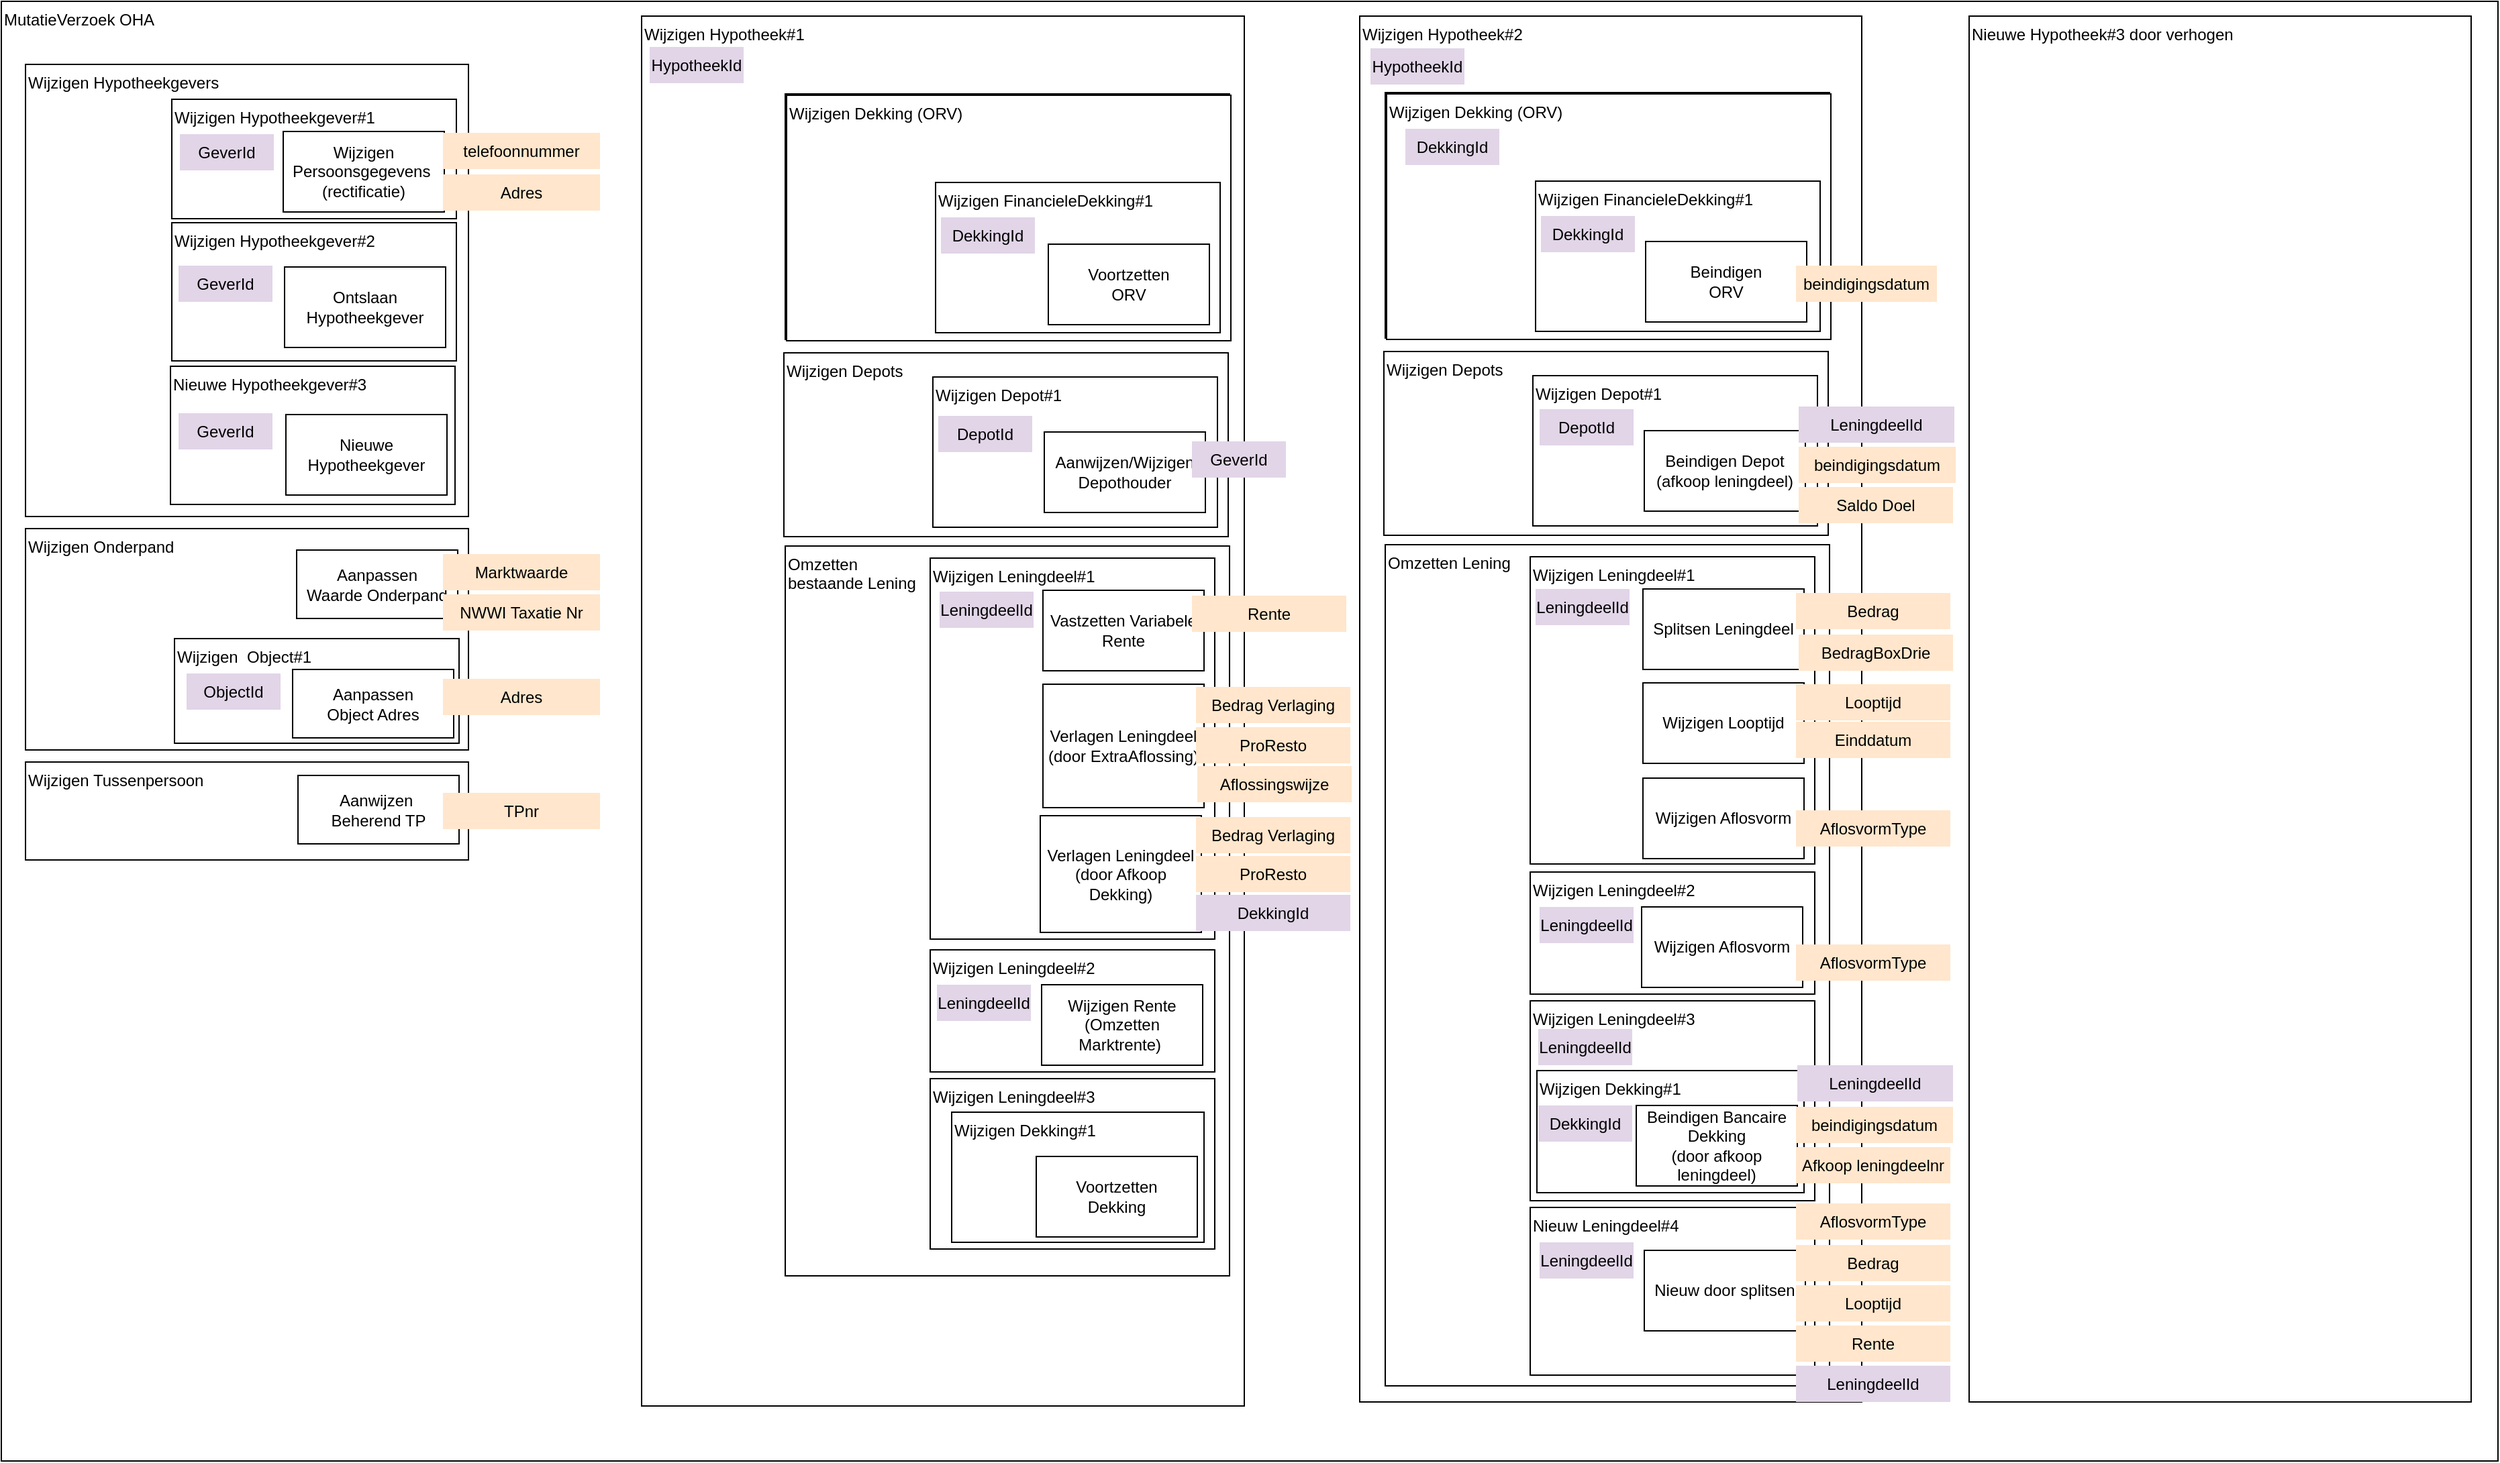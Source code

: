 <mxfile version="13.0.8" type="github">
  <diagram id="OkuMJF9a-q8lBB3-wfrb" name="Page-1">
    <mxGraphModel dx="2893" dy="848" grid="1" gridSize="1" guides="1" tooltips="1" connect="1" arrows="1" fold="1" page="1" pageScale="1" pageWidth="827" pageHeight="1169" math="0" shadow="0">
      <root>
        <mxCell id="0" />
        <mxCell id="1" parent="0" />
        <mxCell id="KkUKfHodeVphHft2NAD2-1" value="MutatieVerzoek OHA" style="rounded=0;whiteSpace=wrap;html=1;align=left;verticalAlign=top;" parent="1" vertex="1">
          <mxGeometry x="-804" y="14" width="1860" height="1088" as="geometry" />
        </mxCell>
        <mxCell id="KkUKfHodeVphHft2NAD2-10" value="Wijzigen Hypotheek#2" style="rounded=0;whiteSpace=wrap;html=1;align=left;verticalAlign=top;" parent="1" vertex="1">
          <mxGeometry x="208" y="25" width="374" height="1033" as="geometry" />
        </mxCell>
        <mxCell id="KkUKfHodeVphHft2NAD2-3" value="Omzetten Lening" style="rounded=0;whiteSpace=wrap;html=1;verticalAlign=top;align=left;" parent="1" vertex="1">
          <mxGeometry x="227" y="419" width="331" height="627" as="geometry" />
        </mxCell>
        <mxCell id="KkUKfHodeVphHft2NAD2-6" value="Wijzigen Hypotheekgevers" style="rounded=0;whiteSpace=wrap;html=1;verticalAlign=top;align=left;" parent="1" vertex="1">
          <mxGeometry x="-786" y="61" width="330" height="337" as="geometry" />
        </mxCell>
        <mxCell id="KkUKfHodeVphHft2NAD2-7" value="Wijzigen Leningdeel#1" style="rounded=0;whiteSpace=wrap;html=1;verticalAlign=top;align=left;" parent="1" vertex="1">
          <mxGeometry x="335" y="428" width="212" height="229" as="geometry" />
        </mxCell>
        <mxCell id="KkUKfHodeVphHft2NAD2-2" value="Wijzigen Aflosvorm" style="rounded=0;whiteSpace=wrap;html=1;" parent="1" vertex="1">
          <mxGeometry x="419" y="593" width="120" height="60" as="geometry" />
        </mxCell>
        <mxCell id="KkUKfHodeVphHft2NAD2-4" value="Splitsen Leningdeel" style="rounded=0;whiteSpace=wrap;html=1;" parent="1" vertex="1">
          <mxGeometry x="419" y="452" width="120" height="60" as="geometry" />
        </mxCell>
        <mxCell id="KkUKfHodeVphHft2NAD2-5" value="Wijzigen Looptijd" style="rounded=0;whiteSpace=wrap;html=1;" parent="1" vertex="1">
          <mxGeometry x="419" y="522" width="120" height="60" as="geometry" />
        </mxCell>
        <mxCell id="KkUKfHodeVphHft2NAD2-8" value="Wijzigen Leningdeel#2" style="rounded=0;whiteSpace=wrap;html=1;verticalAlign=top;align=left;" parent="1" vertex="1">
          <mxGeometry x="335" y="663" width="212" height="91" as="geometry" />
        </mxCell>
        <mxCell id="KkUKfHodeVphHft2NAD2-9" value="Wijzigen Aflosvorm" style="rounded=0;whiteSpace=wrap;html=1;" parent="1" vertex="1">
          <mxGeometry x="418" y="689" width="120" height="60" as="geometry" />
        </mxCell>
        <mxCell id="KkUKfHodeVphHft2NAD2-11" value="Wijzigen Hypotheekgever#2" style="rounded=0;whiteSpace=wrap;html=1;verticalAlign=top;align=left;" parent="1" vertex="1">
          <mxGeometry x="-677" y="179" width="212" height="103" as="geometry" />
        </mxCell>
        <mxCell id="KkUKfHodeVphHft2NAD2-12" value="Ontslaan Hypotheekgever" style="rounded=0;whiteSpace=wrap;html=1;" parent="1" vertex="1">
          <mxGeometry x="-593" y="212" width="120" height="60" as="geometry" />
        </mxCell>
        <mxCell id="KkUKfHodeVphHft2NAD2-13" value="Wijzigen Hypotheekgever#1" style="rounded=0;whiteSpace=wrap;html=1;verticalAlign=top;align=left;" parent="1" vertex="1">
          <mxGeometry x="-677" y="87" width="212" height="89" as="geometry" />
        </mxCell>
        <mxCell id="KkUKfHodeVphHft2NAD2-14" value="Wijzigen Onderpand" style="rounded=0;whiteSpace=wrap;html=1;verticalAlign=top;align=left;" parent="1" vertex="1">
          <mxGeometry x="-786" y="407" width="330" height="165" as="geometry" />
        </mxCell>
        <mxCell id="KkUKfHodeVphHft2NAD2-15" value="Wijzigen&amp;nbsp; Object#1" style="rounded=0;whiteSpace=wrap;html=1;verticalAlign=top;align=left;" parent="1" vertex="1">
          <mxGeometry x="-675" y="489" width="212" height="78" as="geometry" />
        </mxCell>
        <mxCell id="KkUKfHodeVphHft2NAD2-16" value="Aanpassen&lt;br&gt;Object Adres" style="rounded=0;whiteSpace=wrap;html=1;" parent="1" vertex="1">
          <mxGeometry x="-587" y="512" width="120" height="51" as="geometry" />
        </mxCell>
        <mxCell id="9k2q3XVofTL7r0aBSs2--1" value="Wijzigen Persoonsgegevens&amp;nbsp;&lt;br&gt;(rectificatie)" style="rounded=0;whiteSpace=wrap;html=1;" vertex="1" parent="1">
          <mxGeometry x="-594" y="111" width="120" height="60" as="geometry" />
        </mxCell>
        <mxCell id="9k2q3XVofTL7r0aBSs2--2" value="Wijzigen Hypotheek#1" style="rounded=0;whiteSpace=wrap;html=1;align=left;verticalAlign=top;" vertex="1" parent="1">
          <mxGeometry x="-327" y="25" width="449" height="1036" as="geometry" />
        </mxCell>
        <mxCell id="9k2q3XVofTL7r0aBSs2--3" value="Wijzigen Depots" style="rounded=0;whiteSpace=wrap;html=1;verticalAlign=top;align=left;" vertex="1" parent="1">
          <mxGeometry x="226" y="275" width="331" height="137" as="geometry" />
        </mxCell>
        <mxCell id="9k2q3XVofTL7r0aBSs2--4" value="Wijzigen Dekking (ORV)" style="rounded=0;whiteSpace=wrap;html=1;verticalAlign=top;align=left;" vertex="1" parent="1">
          <mxGeometry x="227" y="82" width="331" height="183" as="geometry" />
        </mxCell>
        <mxCell id="9k2q3XVofTL7r0aBSs2--5" value="Wijzigen Depot#1" style="rounded=0;whiteSpace=wrap;html=1;verticalAlign=top;align=left;" vertex="1" parent="1">
          <mxGeometry x="337" y="293" width="212" height="112" as="geometry" />
        </mxCell>
        <mxCell id="9k2q3XVofTL7r0aBSs2--6" value="Beindigen Depot&lt;br&gt;(afkoop leningdeel)" style="rounded=0;whiteSpace=wrap;html=1;" vertex="1" parent="1">
          <mxGeometry x="420" y="334" width="120" height="60" as="geometry" />
        </mxCell>
        <mxCell id="9k2q3XVofTL7r0aBSs2--7" value="Wijzigen FinancieleDekking#1" style="rounded=0;whiteSpace=wrap;html=1;verticalAlign=top;align=left;" vertex="1" parent="1">
          <mxGeometry x="338" y="147" width="212" height="112" as="geometry" />
        </mxCell>
        <mxCell id="9k2q3XVofTL7r0aBSs2--8" value="Voortzetten Dekking" style="rounded=0;whiteSpace=wrap;html=1;" vertex="1" parent="1">
          <mxGeometry x="421" y="193" width="120" height="60" as="geometry" />
        </mxCell>
        <mxCell id="9k2q3XVofTL7r0aBSs2--9" value="Wijzigen Leningdeel#3" style="rounded=0;whiteSpace=wrap;html=1;verticalAlign=top;align=left;" vertex="1" parent="1">
          <mxGeometry x="335" y="759" width="212" height="149" as="geometry" />
        </mxCell>
        <mxCell id="9k2q3XVofTL7r0aBSs2--10" value="Wijzigen Dekking#1" style="rounded=0;whiteSpace=wrap;html=1;verticalAlign=top;align=left;" vertex="1" parent="1">
          <mxGeometry x="340" y="811" width="199" height="91" as="geometry" />
        </mxCell>
        <mxCell id="9k2q3XVofTL7r0aBSs2--11" value="Beindigen Bancaire&lt;br&gt;Dekking&lt;br&gt;(door afkoop leningdeel)" style="rounded=0;whiteSpace=wrap;html=1;" vertex="1" parent="1">
          <mxGeometry x="414" y="837" width="120" height="60" as="geometry" />
        </mxCell>
        <mxCell id="9k2q3XVofTL7r0aBSs2--12" value="Wijzigen Tussenpersoon" style="rounded=0;whiteSpace=wrap;html=1;verticalAlign=top;align=left;" vertex="1" parent="1">
          <mxGeometry x="-786" y="581" width="330" height="73" as="geometry" />
        </mxCell>
        <mxCell id="9k2q3XVofTL7r0aBSs2--14" value="Aanwijzen&amp;nbsp;&lt;br&gt;Beherend TP" style="rounded=0;whiteSpace=wrap;html=1;" vertex="1" parent="1">
          <mxGeometry x="-583" y="591" width="120" height="51" as="geometry" />
        </mxCell>
        <mxCell id="9k2q3XVofTL7r0aBSs2--15" value="Aanpassen&lt;br&gt;Waarde Onderpand" style="rounded=0;whiteSpace=wrap;html=1;" vertex="1" parent="1">
          <mxGeometry x="-584" y="423" width="120" height="51" as="geometry" />
        </mxCell>
        <mxCell id="9k2q3XVofTL7r0aBSs2--16" value="Nieuwe Hypotheekgever#3" style="rounded=0;whiteSpace=wrap;html=1;verticalAlign=top;align=left;" vertex="1" parent="1">
          <mxGeometry x="-678" y="286" width="212" height="103" as="geometry" />
        </mxCell>
        <mxCell id="9k2q3XVofTL7r0aBSs2--17" value="Nieuwe Hypotheekgever" style="rounded=0;whiteSpace=wrap;html=1;" vertex="1" parent="1">
          <mxGeometry x="-592" y="322" width="120" height="60" as="geometry" />
        </mxCell>
        <mxCell id="9k2q3XVofTL7r0aBSs2--18" value="Wijzigen Dekking (ORV)" style="rounded=0;whiteSpace=wrap;html=1;verticalAlign=top;align=left;" vertex="1" parent="1">
          <mxGeometry x="228" y="83" width="331" height="183" as="geometry" />
        </mxCell>
        <mxCell id="9k2q3XVofTL7r0aBSs2--19" value="Wijzigen FinancieleDekking#1" style="rounded=0;whiteSpace=wrap;html=1;verticalAlign=top;align=left;" vertex="1" parent="1">
          <mxGeometry x="339" y="148" width="212" height="112" as="geometry" />
        </mxCell>
        <mxCell id="9k2q3XVofTL7r0aBSs2--20" value="Omzetten &lt;br&gt;bestaande Lening" style="rounded=0;whiteSpace=wrap;html=1;verticalAlign=top;align=left;" vertex="1" parent="1">
          <mxGeometry x="-220" y="420" width="331" height="544" as="geometry" />
        </mxCell>
        <mxCell id="9k2q3XVofTL7r0aBSs2--21" value="Wijzigen Leningdeel#1" style="rounded=0;whiteSpace=wrap;html=1;verticalAlign=top;align=left;" vertex="1" parent="1">
          <mxGeometry x="-112" y="429" width="212" height="284" as="geometry" />
        </mxCell>
        <mxCell id="9k2q3XVofTL7r0aBSs2--22" value="Verlagen Leningdeel&lt;br&gt;(door Afkoop Dekking)" style="rounded=0;whiteSpace=wrap;html=1;" vertex="1" parent="1">
          <mxGeometry x="-30" y="621" width="120" height="87" as="geometry" />
        </mxCell>
        <mxCell id="9k2q3XVofTL7r0aBSs2--23" value="Vastzetten Variabele Rente" style="rounded=0;whiteSpace=wrap;html=1;" vertex="1" parent="1">
          <mxGeometry x="-28" y="453" width="120" height="60" as="geometry" />
        </mxCell>
        <mxCell id="9k2q3XVofTL7r0aBSs2--24" value="Verlagen Leningdeel&lt;br&gt;(door ExtraAflossing)" style="rounded=0;whiteSpace=wrap;html=1;" vertex="1" parent="1">
          <mxGeometry x="-28" y="523" width="120" height="92" as="geometry" />
        </mxCell>
        <mxCell id="9k2q3XVofTL7r0aBSs2--25" value="Wijzigen Leningdeel#2" style="rounded=0;whiteSpace=wrap;html=1;verticalAlign=top;align=left;" vertex="1" parent="1">
          <mxGeometry x="-112" y="721" width="212" height="91" as="geometry" />
        </mxCell>
        <mxCell id="9k2q3XVofTL7r0aBSs2--26" value="&lt;span&gt;Wijzigen Rente&lt;br&gt;(Omzetten Marktrente)&amp;nbsp;&lt;/span&gt;" style="rounded=0;whiteSpace=wrap;html=1;" vertex="1" parent="1">
          <mxGeometry x="-29" y="747" width="120" height="60" as="geometry" />
        </mxCell>
        <mxCell id="9k2q3XVofTL7r0aBSs2--27" value="Wijzigen Depots" style="rounded=0;whiteSpace=wrap;html=1;verticalAlign=top;align=left;" vertex="1" parent="1">
          <mxGeometry x="-221" y="276" width="331" height="137" as="geometry" />
        </mxCell>
        <mxCell id="9k2q3XVofTL7r0aBSs2--28" value="Wijzigen Dekking (ORV)" style="rounded=0;whiteSpace=wrap;html=1;verticalAlign=top;align=left;" vertex="1" parent="1">
          <mxGeometry x="-220" y="83" width="331" height="183" as="geometry" />
        </mxCell>
        <mxCell id="9k2q3XVofTL7r0aBSs2--29" value="Wijzigen Depot#1" style="rounded=0;whiteSpace=wrap;html=1;verticalAlign=top;align=left;" vertex="1" parent="1">
          <mxGeometry x="-110" y="294" width="212" height="112" as="geometry" />
        </mxCell>
        <mxCell id="9k2q3XVofTL7r0aBSs2--30" value="Aanwijzen/Wijzigen Depothouder" style="rounded=0;whiteSpace=wrap;html=1;" vertex="1" parent="1">
          <mxGeometry x="-27" y="335" width="120" height="60" as="geometry" />
        </mxCell>
        <mxCell id="9k2q3XVofTL7r0aBSs2--31" value="Wijzigen FinancieleDekking#1" style="rounded=0;whiteSpace=wrap;html=1;verticalAlign=top;align=left;" vertex="1" parent="1">
          <mxGeometry x="-109" y="148" width="212" height="112" as="geometry" />
        </mxCell>
        <mxCell id="9k2q3XVofTL7r0aBSs2--32" value="Voortzetten Dekking" style="rounded=0;whiteSpace=wrap;html=1;" vertex="1" parent="1">
          <mxGeometry x="-26" y="194" width="120" height="60" as="geometry" />
        </mxCell>
        <mxCell id="9k2q3XVofTL7r0aBSs2--33" value="Wijzigen Leningdeel#3" style="rounded=0;whiteSpace=wrap;html=1;verticalAlign=top;align=left;" vertex="1" parent="1">
          <mxGeometry x="-112" y="817" width="212" height="127" as="geometry" />
        </mxCell>
        <mxCell id="9k2q3XVofTL7r0aBSs2--34" value="Wijzigen Dekking#1" style="rounded=0;whiteSpace=wrap;html=1;verticalAlign=top;align=left;" vertex="1" parent="1">
          <mxGeometry x="-96" y="842" width="188" height="97" as="geometry" />
        </mxCell>
        <mxCell id="9k2q3XVofTL7r0aBSs2--35" value="Voortzetten&lt;br&gt;Dekking" style="rounded=0;whiteSpace=wrap;html=1;" vertex="1" parent="1">
          <mxGeometry x="-33" y="875" width="120" height="60" as="geometry" />
        </mxCell>
        <mxCell id="9k2q3XVofTL7r0aBSs2--36" value="Wijzigen Dekking (ORV)" style="rounded=0;whiteSpace=wrap;html=1;verticalAlign=top;align=left;" vertex="1" parent="1">
          <mxGeometry x="-219" y="84" width="331" height="183" as="geometry" />
        </mxCell>
        <mxCell id="9k2q3XVofTL7r0aBSs2--37" value="Wijzigen FinancieleDekking#1" style="rounded=0;whiteSpace=wrap;html=1;verticalAlign=top;align=left;" vertex="1" parent="1">
          <mxGeometry x="-108" y="149" width="212" height="112" as="geometry" />
        </mxCell>
        <mxCell id="9k2q3XVofTL7r0aBSs2--38" value="Beindigen&lt;br&gt;ORV" style="rounded=0;whiteSpace=wrap;html=1;" vertex="1" parent="1">
          <mxGeometry x="421" y="193" width="120" height="60" as="geometry" />
        </mxCell>
        <mxCell id="9k2q3XVofTL7r0aBSs2--39" value="Voortzetten&lt;br&gt;ORV" style="rounded=0;whiteSpace=wrap;html=1;" vertex="1" parent="1">
          <mxGeometry x="-24" y="195" width="120" height="60" as="geometry" />
        </mxCell>
        <mxCell id="9k2q3XVofTL7r0aBSs2--40" value="beindigingsdatum" style="rounded=0;whiteSpace=wrap;html=1;fillColor=#ffe6cc;strokeColor=none;" vertex="1" parent="1">
          <mxGeometry x="533" y="211" width="105" height="27" as="geometry" />
        </mxCell>
        <mxCell id="9k2q3XVofTL7r0aBSs2--41" value="beindigingsdatum" style="rounded=0;whiteSpace=wrap;html=1;fillColor=#ffe6cc;strokeColor=none;" vertex="1" parent="1">
          <mxGeometry x="535" y="346" width="117" height="27" as="geometry" />
        </mxCell>
        <mxCell id="9k2q3XVofTL7r0aBSs2--42" value="Saldo Doel" style="rounded=0;whiteSpace=wrap;html=1;fillColor=#ffe6cc;strokeColor=none;" vertex="1" parent="1">
          <mxGeometry x="535" y="376" width="115" height="27" as="geometry" />
        </mxCell>
        <mxCell id="9k2q3XVofTL7r0aBSs2--43" value="Einddatum" style="rounded=0;whiteSpace=wrap;html=1;fillColor=#ffe6cc;strokeColor=none;" vertex="1" parent="1">
          <mxGeometry x="533" y="551" width="115" height="27" as="geometry" />
        </mxCell>
        <mxCell id="9k2q3XVofTL7r0aBSs2--44" value="Nieuw Leningdeel#4" style="rounded=0;whiteSpace=wrap;html=1;verticalAlign=top;align=left;" vertex="1" parent="1">
          <mxGeometry x="335" y="913" width="212" height="125" as="geometry" />
        </mxCell>
        <mxCell id="9k2q3XVofTL7r0aBSs2--45" value="AflosvormType" style="rounded=0;whiteSpace=wrap;html=1;fillColor=#ffe6cc;strokeColor=none;" vertex="1" parent="1">
          <mxGeometry x="533" y="617" width="115" height="27" as="geometry" />
        </mxCell>
        <mxCell id="9k2q3XVofTL7r0aBSs2--46" value="Nieuw door splitsen" style="rounded=0;whiteSpace=wrap;html=1;" vertex="1" parent="1">
          <mxGeometry x="420" y="945" width="120" height="60" as="geometry" />
        </mxCell>
        <mxCell id="9k2q3XVofTL7r0aBSs2--47" value="AflosvormType" style="rounded=0;whiteSpace=wrap;html=1;fillColor=#ffe6cc;strokeColor=none;" vertex="1" parent="1">
          <mxGeometry x="533" y="910" width="115" height="27" as="geometry" />
        </mxCell>
        <mxCell id="9k2q3XVofTL7r0aBSs2--48" value="Bedrag" style="rounded=0;whiteSpace=wrap;html=1;fillColor=#ffe6cc;strokeColor=none;" vertex="1" parent="1">
          <mxGeometry x="533" y="941" width="115" height="27" as="geometry" />
        </mxCell>
        <mxCell id="9k2q3XVofTL7r0aBSs2--49" value="Looptijd" style="rounded=0;whiteSpace=wrap;html=1;fillColor=#ffe6cc;strokeColor=none;" vertex="1" parent="1">
          <mxGeometry x="533" y="971" width="115" height="27" as="geometry" />
        </mxCell>
        <mxCell id="9k2q3XVofTL7r0aBSs2--50" value="Rente" style="rounded=0;whiteSpace=wrap;html=1;fillColor=#ffe6cc;strokeColor=none;" vertex="1" parent="1">
          <mxGeometry x="533" y="1001" width="115" height="27" as="geometry" />
        </mxCell>
        <mxCell id="9k2q3XVofTL7r0aBSs2--51" value="AflosvormType" style="rounded=0;whiteSpace=wrap;html=1;fillColor=#ffe6cc;strokeColor=none;" vertex="1" parent="1">
          <mxGeometry x="533" y="717" width="115" height="27" as="geometry" />
        </mxCell>
        <mxCell id="9k2q3XVofTL7r0aBSs2--52" value="beindigingsdatum" style="rounded=0;whiteSpace=wrap;html=1;fillColor=#ffe6cc;strokeColor=none;" vertex="1" parent="1">
          <mxGeometry x="533" y="838" width="117" height="27" as="geometry" />
        </mxCell>
        <mxCell id="9k2q3XVofTL7r0aBSs2--53" value="Afkoop leningdeelnr" style="rounded=0;whiteSpace=wrap;html=1;fillColor=#ffe6cc;strokeColor=none;" vertex="1" parent="1">
          <mxGeometry x="533" y="868" width="115" height="27" as="geometry" />
        </mxCell>
        <mxCell id="9k2q3XVofTL7r0aBSs2--54" value="LeningdeelId" style="rounded=0;whiteSpace=wrap;html=1;fillColor=#e1d5e7;strokeColor=none;" vertex="1" parent="1">
          <mxGeometry x="339" y="452" width="70" height="27" as="geometry" />
        </mxCell>
        <mxCell id="9k2q3XVofTL7r0aBSs2--55" value="DepotId" style="rounded=0;whiteSpace=wrap;html=1;fillColor=#e1d5e7;strokeColor=none;" vertex="1" parent="1">
          <mxGeometry x="342" y="318" width="70" height="27" as="geometry" />
        </mxCell>
        <mxCell id="9k2q3XVofTL7r0aBSs2--56" value="DekkingId" style="rounded=0;whiteSpace=wrap;html=1;fillColor=#e1d5e7;strokeColor=none;" vertex="1" parent="1">
          <mxGeometry x="341" y="837" width="70" height="27" as="geometry" />
        </mxCell>
        <mxCell id="9k2q3XVofTL7r0aBSs2--57" value="LeningdeelId" style="rounded=0;whiteSpace=wrap;html=1;fillColor=#e1d5e7;strokeColor=none;" vertex="1" parent="1">
          <mxGeometry x="342" y="689" width="70" height="27" as="geometry" />
        </mxCell>
        <mxCell id="9k2q3XVofTL7r0aBSs2--58" value="LeningdeelId" style="rounded=0;whiteSpace=wrap;html=1;fillColor=#e1d5e7;strokeColor=none;" vertex="1" parent="1">
          <mxGeometry x="341" y="780" width="70" height="27" as="geometry" />
        </mxCell>
        <mxCell id="9k2q3XVofTL7r0aBSs2--59" value="LeningdeelId" style="rounded=0;whiteSpace=wrap;html=1;fillColor=#e1d5e7;strokeColor=none;" vertex="1" parent="1">
          <mxGeometry x="342" y="939" width="70" height="27" as="geometry" />
        </mxCell>
        <mxCell id="9k2q3XVofTL7r0aBSs2--60" value="Looptijd" style="rounded=0;whiteSpace=wrap;html=1;fillColor=#ffe6cc;strokeColor=none;" vertex="1" parent="1">
          <mxGeometry x="533" y="523" width="115" height="27" as="geometry" />
        </mxCell>
        <mxCell id="9k2q3XVofTL7r0aBSs2--61" value="Bedrag" style="rounded=0;whiteSpace=wrap;html=1;fillColor=#ffe6cc;strokeColor=none;" vertex="1" parent="1">
          <mxGeometry x="533" y="455" width="115" height="27" as="geometry" />
        </mxCell>
        <mxCell id="9k2q3XVofTL7r0aBSs2--62" value="telefoonnummer" style="rounded=0;whiteSpace=wrap;html=1;fillColor=#ffe6cc;strokeColor=none;" vertex="1" parent="1">
          <mxGeometry x="-475" y="112" width="117" height="27" as="geometry" />
        </mxCell>
        <mxCell id="9k2q3XVofTL7r0aBSs2--63" value="Adres" style="rounded=0;whiteSpace=wrap;html=1;fillColor=#ffe6cc;strokeColor=none;" vertex="1" parent="1">
          <mxGeometry x="-475" y="143" width="117" height="27" as="geometry" />
        </mxCell>
        <mxCell id="9k2q3XVofTL7r0aBSs2--65" value="NWWI Taxatie Nr" style="rounded=0;whiteSpace=wrap;html=1;fillColor=#ffe6cc;strokeColor=none;" vertex="1" parent="1">
          <mxGeometry x="-475" y="456" width="117" height="27" as="geometry" />
        </mxCell>
        <mxCell id="9k2q3XVofTL7r0aBSs2--66" value="Marktwaarde" style="rounded=0;whiteSpace=wrap;html=1;fillColor=#ffe6cc;strokeColor=none;" vertex="1" parent="1">
          <mxGeometry x="-475" y="426" width="117" height="27" as="geometry" />
        </mxCell>
        <mxCell id="9k2q3XVofTL7r0aBSs2--67" value="DekkingId" style="rounded=0;whiteSpace=wrap;html=1;fillColor=#e1d5e7;strokeColor=none;" vertex="1" parent="1">
          <mxGeometry x="242" y="109" width="70" height="27" as="geometry" />
        </mxCell>
        <mxCell id="9k2q3XVofTL7r0aBSs2--68" value="HypotheekId" style="rounded=0;whiteSpace=wrap;html=1;fillColor=#e1d5e7;strokeColor=none;" vertex="1" parent="1">
          <mxGeometry x="216" y="49" width="70" height="27" as="geometry" />
        </mxCell>
        <mxCell id="9k2q3XVofTL7r0aBSs2--69" value="HypotheekId" style="rounded=0;whiteSpace=wrap;html=1;fillColor=#e1d5e7;strokeColor=none;" vertex="1" parent="1">
          <mxGeometry x="-321" y="48" width="70" height="27" as="geometry" />
        </mxCell>
        <mxCell id="9k2q3XVofTL7r0aBSs2--70" value="GeverId" style="rounded=0;whiteSpace=wrap;html=1;fillColor=#e1d5e7;strokeColor=none;" vertex="1" parent="1">
          <mxGeometry x="-671" y="113" width="70" height="27" as="geometry" />
        </mxCell>
        <mxCell id="9k2q3XVofTL7r0aBSs2--71" value="GeverId" style="rounded=0;whiteSpace=wrap;html=1;fillColor=#e1d5e7;strokeColor=none;" vertex="1" parent="1">
          <mxGeometry x="-672" y="211" width="70" height="27" as="geometry" />
        </mxCell>
        <mxCell id="9k2q3XVofTL7r0aBSs2--72" value="GeverId" style="rounded=0;whiteSpace=wrap;html=1;fillColor=#e1d5e7;strokeColor=none;" vertex="1" parent="1">
          <mxGeometry x="-672" y="321" width="70" height="27" as="geometry" />
        </mxCell>
        <mxCell id="9k2q3XVofTL7r0aBSs2--73" value="ObjectId" style="rounded=0;whiteSpace=wrap;html=1;fillColor=#e1d5e7;strokeColor=none;" vertex="1" parent="1">
          <mxGeometry x="-666" y="515" width="70" height="27" as="geometry" />
        </mxCell>
        <mxCell id="9k2q3XVofTL7r0aBSs2--74" value="Adres" style="rounded=0;whiteSpace=wrap;html=1;fillColor=#ffe6cc;strokeColor=none;" vertex="1" parent="1">
          <mxGeometry x="-475" y="519" width="117" height="27" as="geometry" />
        </mxCell>
        <mxCell id="9k2q3XVofTL7r0aBSs2--75" value="TPnr" style="rounded=0;whiteSpace=wrap;html=1;fillColor=#ffe6cc;strokeColor=none;" vertex="1" parent="1">
          <mxGeometry x="-475" y="604" width="117" height="27" as="geometry" />
        </mxCell>
        <mxCell id="9k2q3XVofTL7r0aBSs2--76" value="Nieuwe Hypotheek#3 door verhogen" style="rounded=0;whiteSpace=wrap;html=1;align=left;verticalAlign=top;" vertex="1" parent="1">
          <mxGeometry x="662" y="25" width="374" height="1033" as="geometry" />
        </mxCell>
        <mxCell id="9k2q3XVofTL7r0aBSs2--77" value="BedragBoxDrie" style="rounded=0;whiteSpace=wrap;html=1;fillColor=#ffe6cc;strokeColor=none;" vertex="1" parent="1">
          <mxGeometry x="535" y="486" width="115" height="27" as="geometry" />
        </mxCell>
        <mxCell id="9k2q3XVofTL7r0aBSs2--79" value="DepotId" style="rounded=0;whiteSpace=wrap;html=1;fillColor=#e1d5e7;strokeColor=none;" vertex="1" parent="1">
          <mxGeometry x="-106" y="323" width="70" height="27" as="geometry" />
        </mxCell>
        <mxCell id="9k2q3XVofTL7r0aBSs2--80" value="GeverId" style="rounded=0;whiteSpace=wrap;html=1;fillColor=#e1d5e7;strokeColor=none;" vertex="1" parent="1">
          <mxGeometry x="83" y="342" width="70" height="27" as="geometry" />
        </mxCell>
        <mxCell id="9k2q3XVofTL7r0aBSs2--81" value="LeningdeelId" style="rounded=0;whiteSpace=wrap;html=1;fillColor=#e1d5e7;strokeColor=none;" vertex="1" parent="1">
          <mxGeometry x="535" y="316" width="116" height="27" as="geometry" />
        </mxCell>
        <mxCell id="9k2q3XVofTL7r0aBSs2--82" value="LeningdeelId" style="rounded=0;whiteSpace=wrap;html=1;fillColor=#e1d5e7;strokeColor=none;" vertex="1" parent="1">
          <mxGeometry x="533" y="1031" width="115" height="27" as="geometry" />
        </mxCell>
        <mxCell id="9k2q3XVofTL7r0aBSs2--83" value="LeningdeelId" style="rounded=0;whiteSpace=wrap;html=1;fillColor=#e1d5e7;strokeColor=none;" vertex="1" parent="1">
          <mxGeometry x="534" y="807" width="116" height="27" as="geometry" />
        </mxCell>
        <mxCell id="9k2q3XVofTL7r0aBSs2--84" value="DekkingId" style="rounded=0;whiteSpace=wrap;html=1;fillColor=#e1d5e7;strokeColor=none;" vertex="1" parent="1">
          <mxGeometry x="343" y="174" width="70" height="27" as="geometry" />
        </mxCell>
        <mxCell id="9k2q3XVofTL7r0aBSs2--85" value="DekkingId" style="rounded=0;whiteSpace=wrap;html=1;fillColor=#e1d5e7;strokeColor=none;" vertex="1" parent="1">
          <mxGeometry x="-104" y="175" width="70" height="27" as="geometry" />
        </mxCell>
        <mxCell id="9k2q3XVofTL7r0aBSs2--86" value="LeningdeelId" style="rounded=0;whiteSpace=wrap;html=1;fillColor=#e1d5e7;strokeColor=none;" vertex="1" parent="1">
          <mxGeometry x="-105" y="454" width="70" height="27" as="geometry" />
        </mxCell>
        <mxCell id="9k2q3XVofTL7r0aBSs2--87" value="LeningdeelId" style="rounded=0;whiteSpace=wrap;html=1;fillColor=#e1d5e7;strokeColor=none;" vertex="1" parent="1">
          <mxGeometry x="-107" y="747" width="70" height="27" as="geometry" />
        </mxCell>
        <mxCell id="9k2q3XVofTL7r0aBSs2--88" value="Rente" style="rounded=0;whiteSpace=wrap;html=1;fillColor=#ffe6cc;strokeColor=none;" vertex="1" parent="1">
          <mxGeometry x="83" y="457" width="115" height="27" as="geometry" />
        </mxCell>
        <mxCell id="9k2q3XVofTL7r0aBSs2--89" value="ProResto" style="rounded=0;whiteSpace=wrap;html=1;fillColor=#ffe6cc;strokeColor=none;" vertex="1" parent="1">
          <mxGeometry x="86" y="555" width="115" height="27" as="geometry" />
        </mxCell>
        <mxCell id="9k2q3XVofTL7r0aBSs2--90" value="Bedrag Verlaging" style="rounded=0;whiteSpace=wrap;html=1;fillColor=#ffe6cc;strokeColor=none;" vertex="1" parent="1">
          <mxGeometry x="86" y="525" width="115" height="27" as="geometry" />
        </mxCell>
        <mxCell id="9k2q3XVofTL7r0aBSs2--91" value="Aflossingswijze" style="rounded=0;whiteSpace=wrap;html=1;fillColor=#ffe6cc;strokeColor=none;" vertex="1" parent="1">
          <mxGeometry x="87" y="584" width="115" height="27" as="geometry" />
        </mxCell>
        <mxCell id="9k2q3XVofTL7r0aBSs2--92" value="ProResto" style="rounded=0;whiteSpace=wrap;html=1;fillColor=#ffe6cc;strokeColor=none;" vertex="1" parent="1">
          <mxGeometry x="86" y="651" width="115" height="27" as="geometry" />
        </mxCell>
        <mxCell id="9k2q3XVofTL7r0aBSs2--93" value="Bedrag Verlaging" style="rounded=0;whiteSpace=wrap;html=1;fillColor=#ffe6cc;strokeColor=none;" vertex="1" parent="1">
          <mxGeometry x="86" y="622" width="115" height="27" as="geometry" />
        </mxCell>
        <mxCell id="9k2q3XVofTL7r0aBSs2--94" value="DekkingId" style="rounded=0;whiteSpace=wrap;html=1;fillColor=#e1d5e7;strokeColor=none;" vertex="1" parent="1">
          <mxGeometry x="86" y="680" width="115" height="27" as="geometry" />
        </mxCell>
      </root>
    </mxGraphModel>
  </diagram>
</mxfile>
